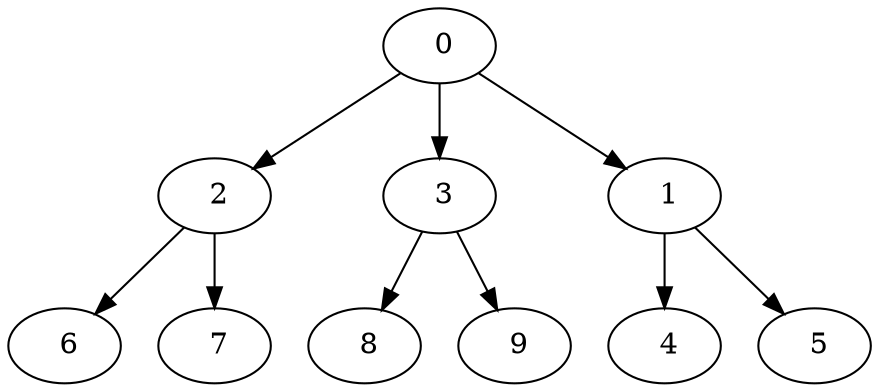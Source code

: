 digraph mytree {
" 0" -> " 2";
" 0" -> " 3";
" 0" -> " 1";
" 2" -> " 6";
" 2" -> " 7";
" 3" -> " 8";
" 3" -> " 9";
" 1" -> " 4";
" 1" -> " 5";
" 4";
" 5";
" 6";
" 8";
" 9";
" 7";
}
